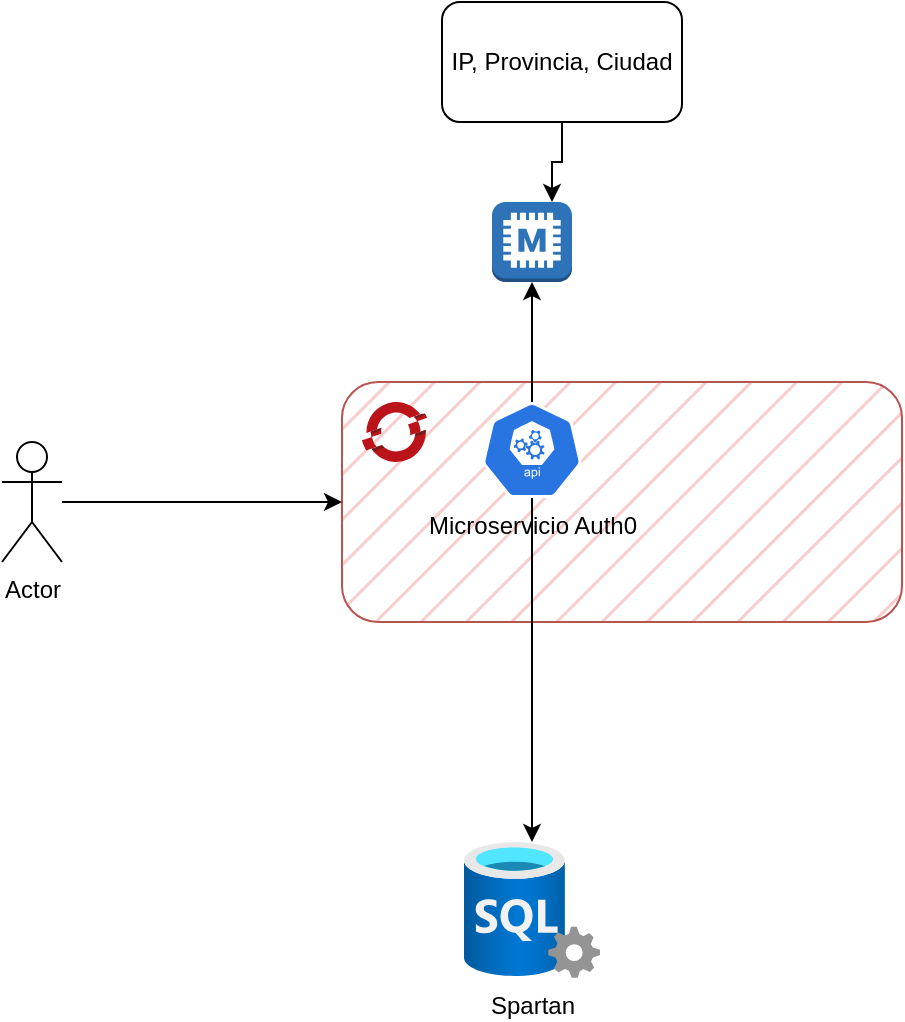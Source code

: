 <mxfile version="21.6.9" type="github">
  <diagram name="Página-1" id="4MTPa89ecPYX-DlPCeww">
    <mxGraphModel dx="1877" dy="1718" grid="1" gridSize="10" guides="1" tooltips="1" connect="1" arrows="1" fold="1" page="1" pageScale="1" pageWidth="827" pageHeight="1169" math="0" shadow="0">
      <root>
        <mxCell id="0" />
        <mxCell id="1" parent="0" />
        <mxCell id="R6vhQf7PWrzbfx1SiQ1o-1" value="" style="rounded=1;whiteSpace=wrap;html=1;fillColor=#f8cecc;strokeColor=#b85450;fillStyle=hatch;" parent="1" vertex="1">
          <mxGeometry x="110" y="80" width="280" height="120" as="geometry" />
        </mxCell>
        <mxCell id="bmwiJdFLaRqczscyPQs_-8" style="edgeStyle=orthogonalEdgeStyle;rounded=0;orthogonalLoop=1;jettySize=auto;html=1;entryX=0.75;entryY=0;entryDx=0;entryDy=0;entryPerimeter=0;" edge="1" parent="1" source="R6vhQf7PWrzbfx1SiQ1o-2" target="bmwiJdFLaRqczscyPQs_-6">
          <mxGeometry relative="1" as="geometry" />
        </mxCell>
        <mxCell id="R6vhQf7PWrzbfx1SiQ1o-2" value="IP, Provincia, Ciudad" style="rounded=1;whiteSpace=wrap;html=1;" parent="1" vertex="1">
          <mxGeometry x="160" y="-110" width="120" height="60" as="geometry" />
        </mxCell>
        <mxCell id="R6vhQf7PWrzbfx1SiQ1o-7" style="edgeStyle=orthogonalEdgeStyle;rounded=0;orthogonalLoop=1;jettySize=auto;html=1;" parent="1" source="R6vhQf7PWrzbfx1SiQ1o-6" target="R6vhQf7PWrzbfx1SiQ1o-1" edge="1">
          <mxGeometry relative="1" as="geometry" />
        </mxCell>
        <mxCell id="R6vhQf7PWrzbfx1SiQ1o-6" value="Actor" style="shape=umlActor;verticalLabelPosition=bottom;verticalAlign=top;html=1;outlineConnect=0;" parent="1" vertex="1">
          <mxGeometry x="-60" y="110" width="30" height="60" as="geometry" />
        </mxCell>
        <mxCell id="bmwiJdFLaRqczscyPQs_-1" value="" style="image;sketch=0;aspect=fixed;html=1;points=[];align=center;fontSize=12;image=img/lib/mscae/OpenShift.svg;" vertex="1" parent="1">
          <mxGeometry x="120" y="90" width="32.61" height="30" as="geometry" />
        </mxCell>
        <mxCell id="bmwiJdFLaRqczscyPQs_-3" value="Spartan" style="image;aspect=fixed;html=1;points=[];align=center;fontSize=12;image=img/lib/azure2/databases/SQL_Server.svg;" vertex="1" parent="1">
          <mxGeometry x="171" y="310" width="68" height="68" as="geometry" />
        </mxCell>
        <mxCell id="bmwiJdFLaRqczscyPQs_-5" style="edgeStyle=orthogonalEdgeStyle;rounded=0;orthogonalLoop=1;jettySize=auto;html=1;" edge="1" parent="1" source="bmwiJdFLaRqczscyPQs_-4" target="bmwiJdFLaRqczscyPQs_-3">
          <mxGeometry relative="1" as="geometry" />
        </mxCell>
        <mxCell id="bmwiJdFLaRqczscyPQs_-7" style="edgeStyle=orthogonalEdgeStyle;rounded=0;orthogonalLoop=1;jettySize=auto;html=1;" edge="1" parent="1" source="bmwiJdFLaRqczscyPQs_-4" target="bmwiJdFLaRqczscyPQs_-6">
          <mxGeometry relative="1" as="geometry" />
        </mxCell>
        <mxCell id="bmwiJdFLaRqczscyPQs_-4" value="Microservicio Auth0" style="sketch=0;html=1;dashed=0;whitespace=wrap;fillColor=#2875E2;strokeColor=#ffffff;points=[[0.005,0.63,0],[0.1,0.2,0],[0.9,0.2,0],[0.5,0,0],[0.995,0.63,0],[0.72,0.99,0],[0.5,1,0],[0.28,0.99,0]];verticalLabelPosition=bottom;align=center;verticalAlign=top;shape=mxgraph.kubernetes.icon;prIcon=api" vertex="1" parent="1">
          <mxGeometry x="180" y="90" width="50" height="48" as="geometry" />
        </mxCell>
        <mxCell id="bmwiJdFLaRqczscyPQs_-6" value="" style="outlineConnect=0;dashed=0;verticalLabelPosition=bottom;verticalAlign=top;align=center;html=1;shape=mxgraph.aws3.memcached;fillColor=#2E73B8;gradientColor=none;" vertex="1" parent="1">
          <mxGeometry x="185" y="-10" width="40" height="40" as="geometry" />
        </mxCell>
      </root>
    </mxGraphModel>
  </diagram>
</mxfile>
